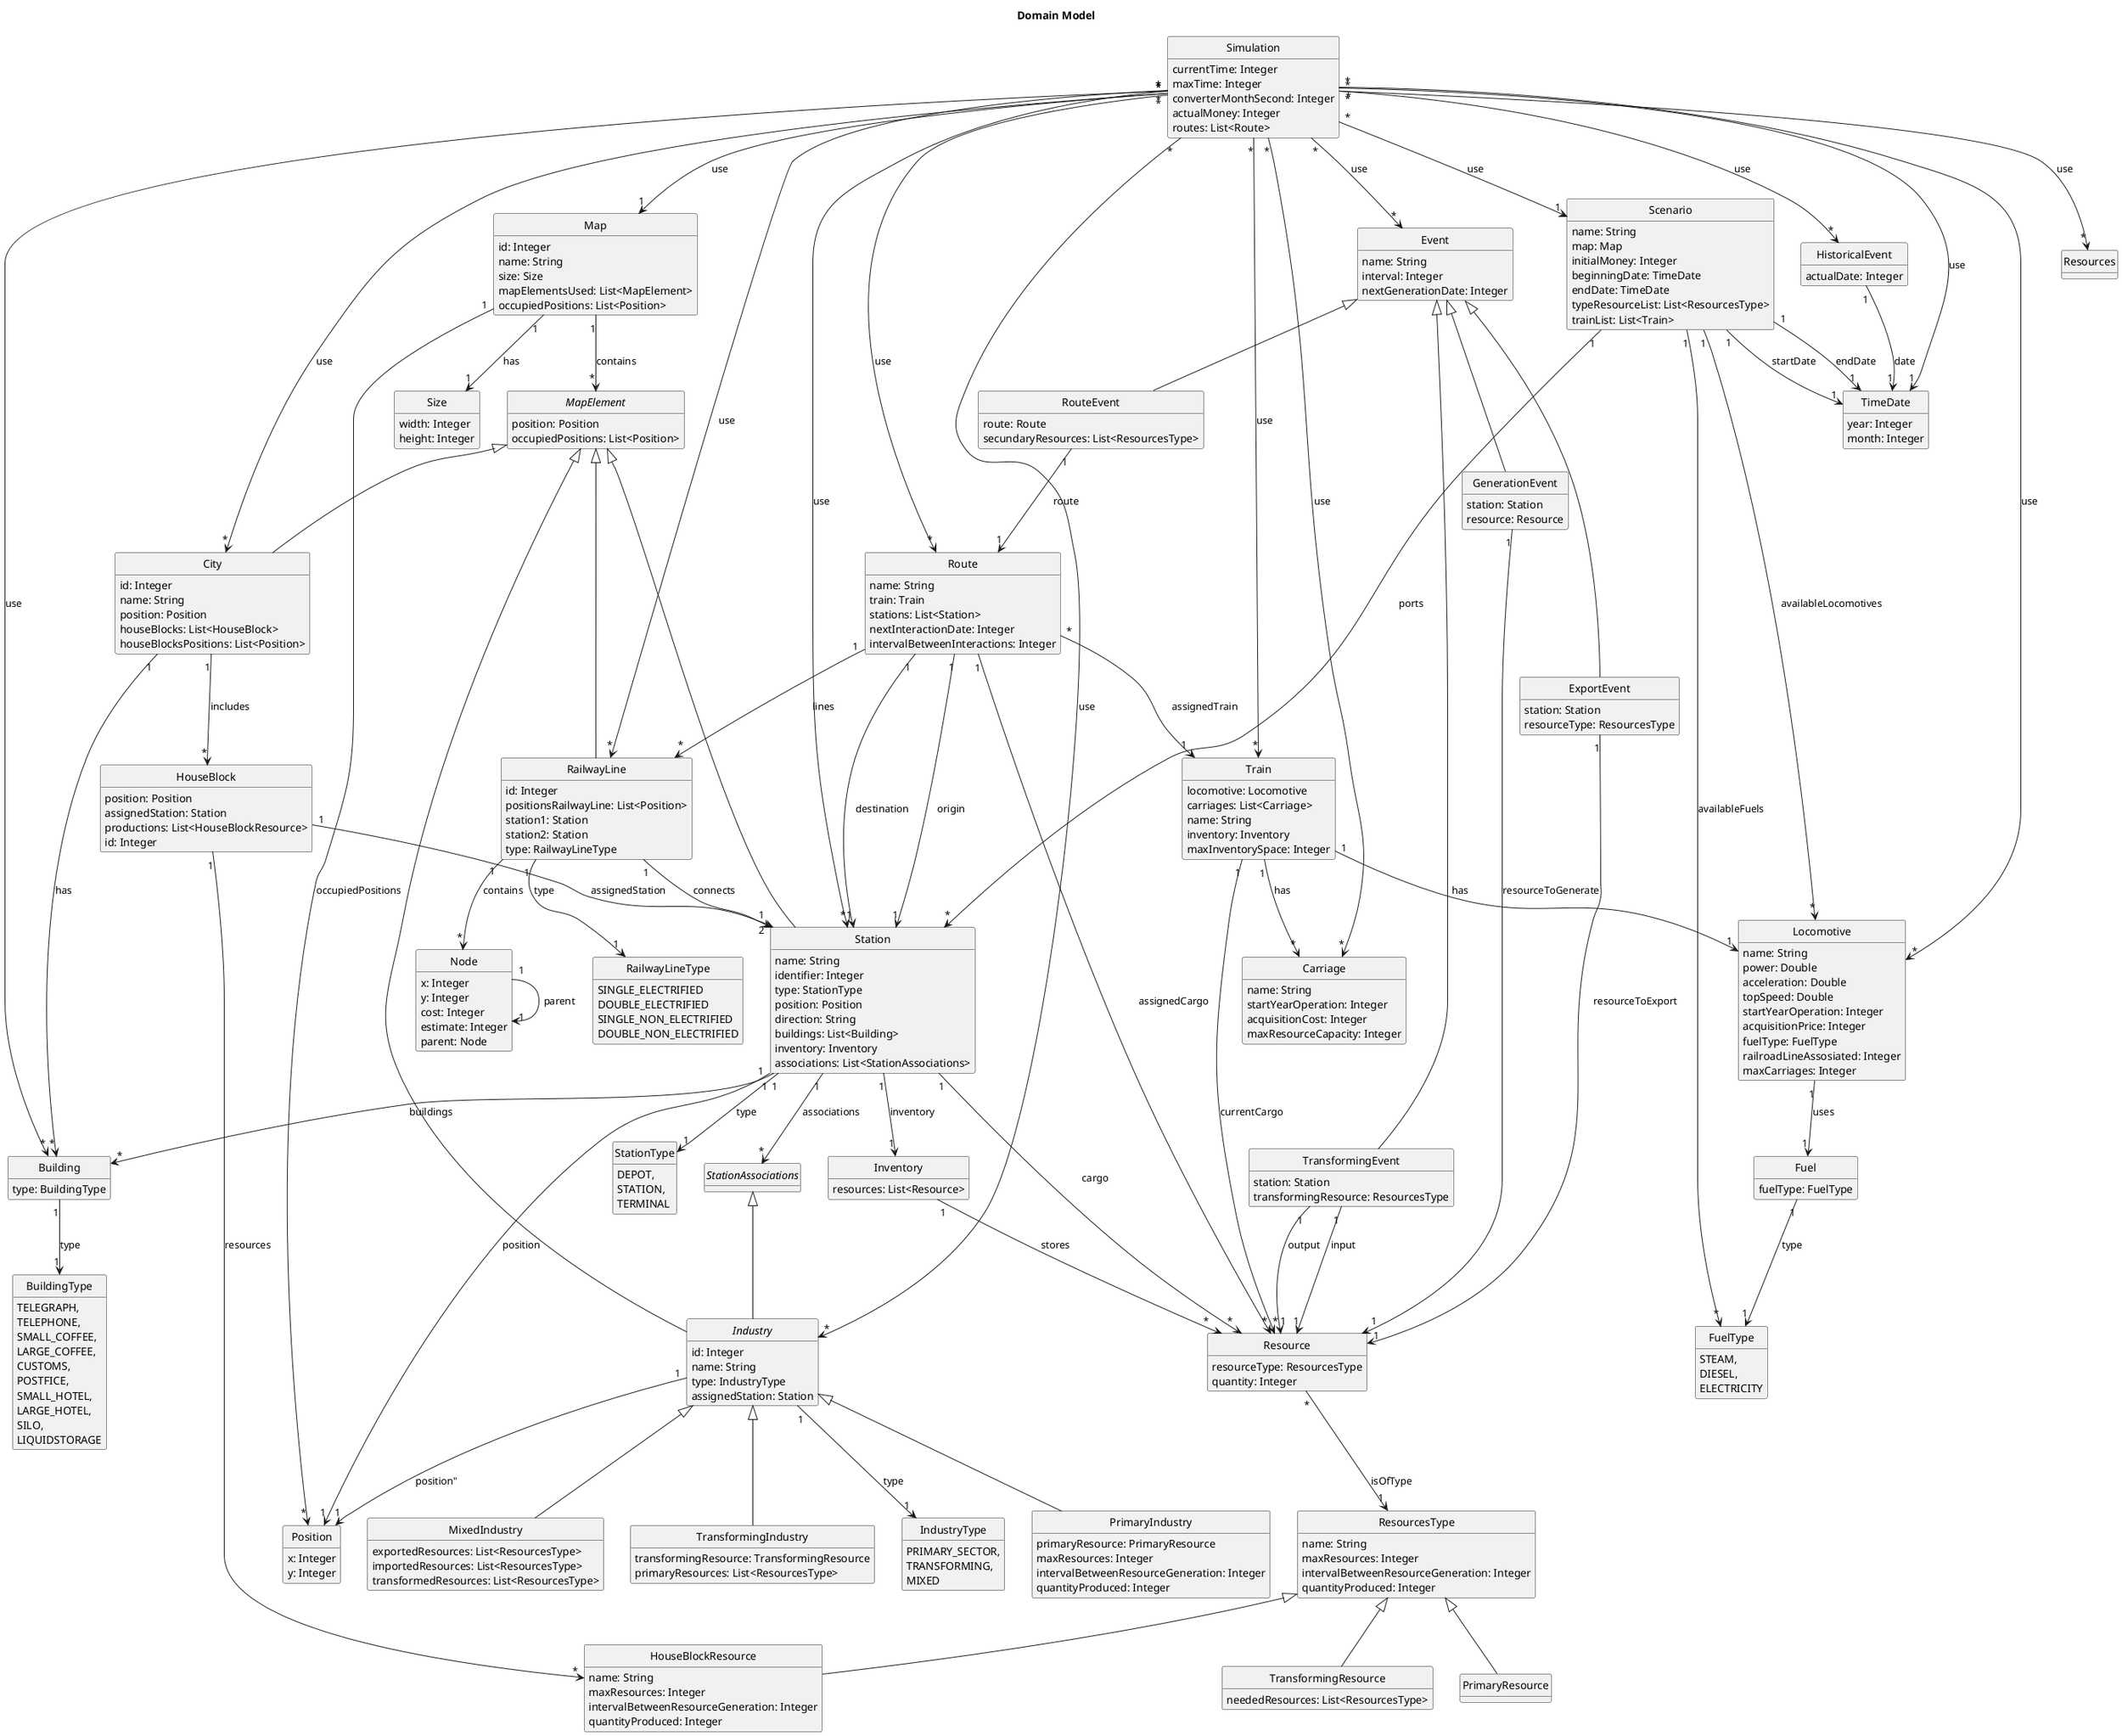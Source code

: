 @startuml
skinparam monochrome true
skinparam packageStyle rectangle
skinparam shadowing false
skinparam classAttributeIconSize 0
hide circle
hide methods

title Domain Model

class Map {
    id: Integer
    name: String
    size: Size
    mapElementsUsed: List<MapElement>
    occupiedPositions: List<Position>
}

class Size {
    width: Integer
    height: Integer
}

class Position {
    x: Integer
    y: Integer
}

abstract class MapElement {
    position: Position
    occupiedPositions: List<Position>
}

class Station {
    name: String
    identifier: Integer
    type: StationType
    position: Position
    direction: String
    buildings: List<Building>
    inventory: Inventory
    associations: List<StationAssociations>
}

class City{
    id: Integer
    name: String
    position: Position
    houseBlocks: List<HouseBlock>
    houseBlocksPositions: List<Position>
}

class HouseBlock {
    position: Position
    assignedStation: Station
    productions: List<HouseBlockResource>
    id: Integer
}

abstract class Industry {
    id: Integer
    name: String
    type: IndustryType
    assignedStation: Station
}

class PrimaryIndustry {
    primaryResource: PrimaryResource
    maxResources: Integer
    intervalBetweenResourceGeneration: Integer
    quantityProduced: Integer
}

class MixedIndustry {
    exportedResources: List<ResourcesType>
    importedResources: List<ResourcesType>
    transformedResources: List<ResourcesType>
}

class TransformingIndustry {
    transformingResource: TransformingResource
    primaryResources: List<ResourcesType>
}

class Resource {
    resourceType: ResourcesType
    quantity: Integer
}

class ResourcesType {
    name: String
    maxResources: Integer
    intervalBetweenResourceGeneration: Integer
    quantityProduced: Integer
}

class PrimaryResource {
}

class TransformingResource {
    neededResources: List<ResourcesType>
}

class Inventory {
    resources: List<Resource>
}

class Train {
    locomotive: Locomotive
    carriages: List<Carriage>
    name: String
    inventory: Inventory
    maxInventorySpace: Integer
}

class Locomotive {
    name: String
    power: Double
    acceleration: Double
    topSpeed: Double
    startYearOperation: Integer
    acquisitionPrice: Integer
    fuelType: FuelType
    railroadLineAssosiated: Integer
    maxCarriages: Integer
}

class Carriage {
    name: String
    startYearOperation: Integer
    acquisitionCost: Integer
    maxResourceCapacity: Integer
}

class Event {
    name: String
    interval: Integer
    nextGenerationDate: Integer
}

class GenerationEvent {
    station: Station
    resource: Resource
}

class ExportEvent {
    station: Station
    resourceType: ResourcesType
}

class TransformingEvent {
    station: Station
    transformingResource: ResourcesType
}

class Route {
    name: String
    train: Train
    stations: List<Station>
    nextInteractionDate: Integer
    intervalBetweenInteractions: Integer
}

class Scenario {
    name: String
    map: Map
    initialMoney: Integer
    beginningDate: TimeDate
    endDate: TimeDate
    typeResourceList: List<ResourcesType>
    trainList: List<Train>
}

class HistoricalEvent {
    actualDate: Integer
}

class Node {
    x: Integer
    y: Integer
    cost: Integer
    estimate: Integer
    parent: Node
}

class Building {
    type: BuildingType
}

class RailwayLine {
    id: Integer
    positionsRailwayLine: List<Position>
    station1: Station
    station2: Station
    type: RailwayLineType
}
enum RailwayLineType {
    SINGLE_ELECTRIFIED
    DOUBLE_ELECTRIFIED
    SINGLE_NON_ELECTRIFIED
    DOUBLE_NON_ELECTRIFIED
}

class Simulation {
    currentTime: Integer
    maxTime: Integer
    converterMonthSecond: Integer
    actualMoney: Integer
    routes: List<Route>
}

class HouseBlockResource {
    name: String
    maxResources: Integer
    intervalBetweenResourceGeneration: Integer
    quantityProduced: Integer
}

enum BuildingType {
    TELEGRAPH,
    TELEPHONE,
    SMALL_COFFEE,
    LARGE_COFFEE,
    CUSTOMS,
    POSTFICE,
    SMALL_HOTEL,
    LARGE_HOTEL,
    SILO,
    LIQUIDSTORAGE
}

enum IndustryType {
    PRIMARY_SECTOR,
    TRANSFORMING,
    MIXED
}

enum StationType {
    DEPOT,
    STATION,
    TERMINAL
}

enum FuelType {
    STEAM,
    DIESEL,
    ELECTRICITY
}

interface StationAssociations {
}

class TimeDate {
    year: Integer
    month: Integer
}

class RouteEvent {
    route: Route
    secundaryResources: List<ResourcesType>
}

class Fuel {
    fuelType: FuelType
}


'------------
'Heranças
'------------
MapElement <|-- Station
MapElement <|-- City
MapElement <|-- Industry
MapElement <|-- RailwayLine

Industry <|-- MixedIndustry
Industry <|-- PrimaryIndustry
Industry <|-- TransformingIndustry

Event <|-- RouteEvent
Event <|-- ExportEvent
Event <|-- GenerationEvent
Event <|-- TransformingEvent

ResourcesType <|-- TransformingResource
ResourcesType <|-- HouseBlockResource
ResourcesType <|-- PrimaryResource

StationAssociations <|-- Industry

'------------
'Relações
'------------
Map "1" --> "*" MapElement : contains
Map "1" --> "*" Position : occupiedPositions
Map "1" --> "1" Size : has

Node "1" --> "1" Node : parent

Inventory "1" --> "*" Resource : stores
Resource "*" --> "1" ResourcesType : isOfType

Train "1" --> "*" Carriage : has
Train "1" --> "1" Locomotive : has
Train "1" --> "*" Resource : currentCargo

Scenario "1" --> "1" TimeDate : startDate
Scenario "1" --> "1" TimeDate : endDate
Scenario "1" --> "*" Locomotive : availableLocomotives
Scenario "1" --> "*" FuelType : availableFuels
Scenario "1" --> "*" Station : ports

Route "*" --> "1" Train : assignedTrain
Route "1" --> "1" Station : origin
Route "1" --> "1" Station : destination
Route "1" --> "*" RailwayLine : lines
Route "1" --> "*" Resource : assignedCargo

City "1" --> "*" Building : has
City "1" --> "*" HouseBlock : includes

HouseBlock "1" --> "*" HouseBlockResource : resources
HouseBlock "1" --> "1" Station : assignedStation

Station "1" --> "1" StationType : type
Station "1" --> "1" Position : position
Station "1" --> "1" Inventory : inventory
Station "1" --> "*" Building : buildings
Station "1" --> "*" Resource : cargo
Station "1" --> "*" StationAssociations : associations

RailwayLine "1" --> "2" Station : connects
RailwayLine "1" --> "1" RailwayLineType : type
RailwayLine "1" --> "*" Node : contains

Building "1" --> "1" BuildingType : type

Fuel "1" --> "1" FuelType : type

Locomotive "1" --> "1" Fuel : uses

HistoricalEvent "1" --> "1" TimeDate : date

RouteEvent "1" --> "1" Route : route
ExportEvent "1" --> "1" Resource : resourceToExport
GenerationEvent "1" --> "1" Resource : resourceToGenerate
TransformingEvent "1" --> "1" Resource : input
TransformingEvent "1" --> "1" Resource : output

Industry "1" --> "1" IndustryType : type
Industry "1" --> "1" Position : position"

Simulation "*" --> "*" City : use
Simulation "*" --> "*" Station : use
Simulation "*" --> "*" HistoricalEvent : use
Simulation "*" --> "1" TimeDate : use
Simulation "*" --> "*" Locomotive : use
Simulation "*" --> "1" Map : use
Simulation "*" --> "*" Building : use
Simulation "*" --> "*" RailwayLine : use
Simulation "*" --> "*" Train : use
Simulation "*" --> "*" Carriage : use
Simulation "*" --> "*" Route : use
Simulation "*" --> "*" Event : use
Simulation "*" --> "1" Scenario : use
Simulation "*" --> "*" Industry : use
Simulation "*" --> "*" Resources : use

@enduml
